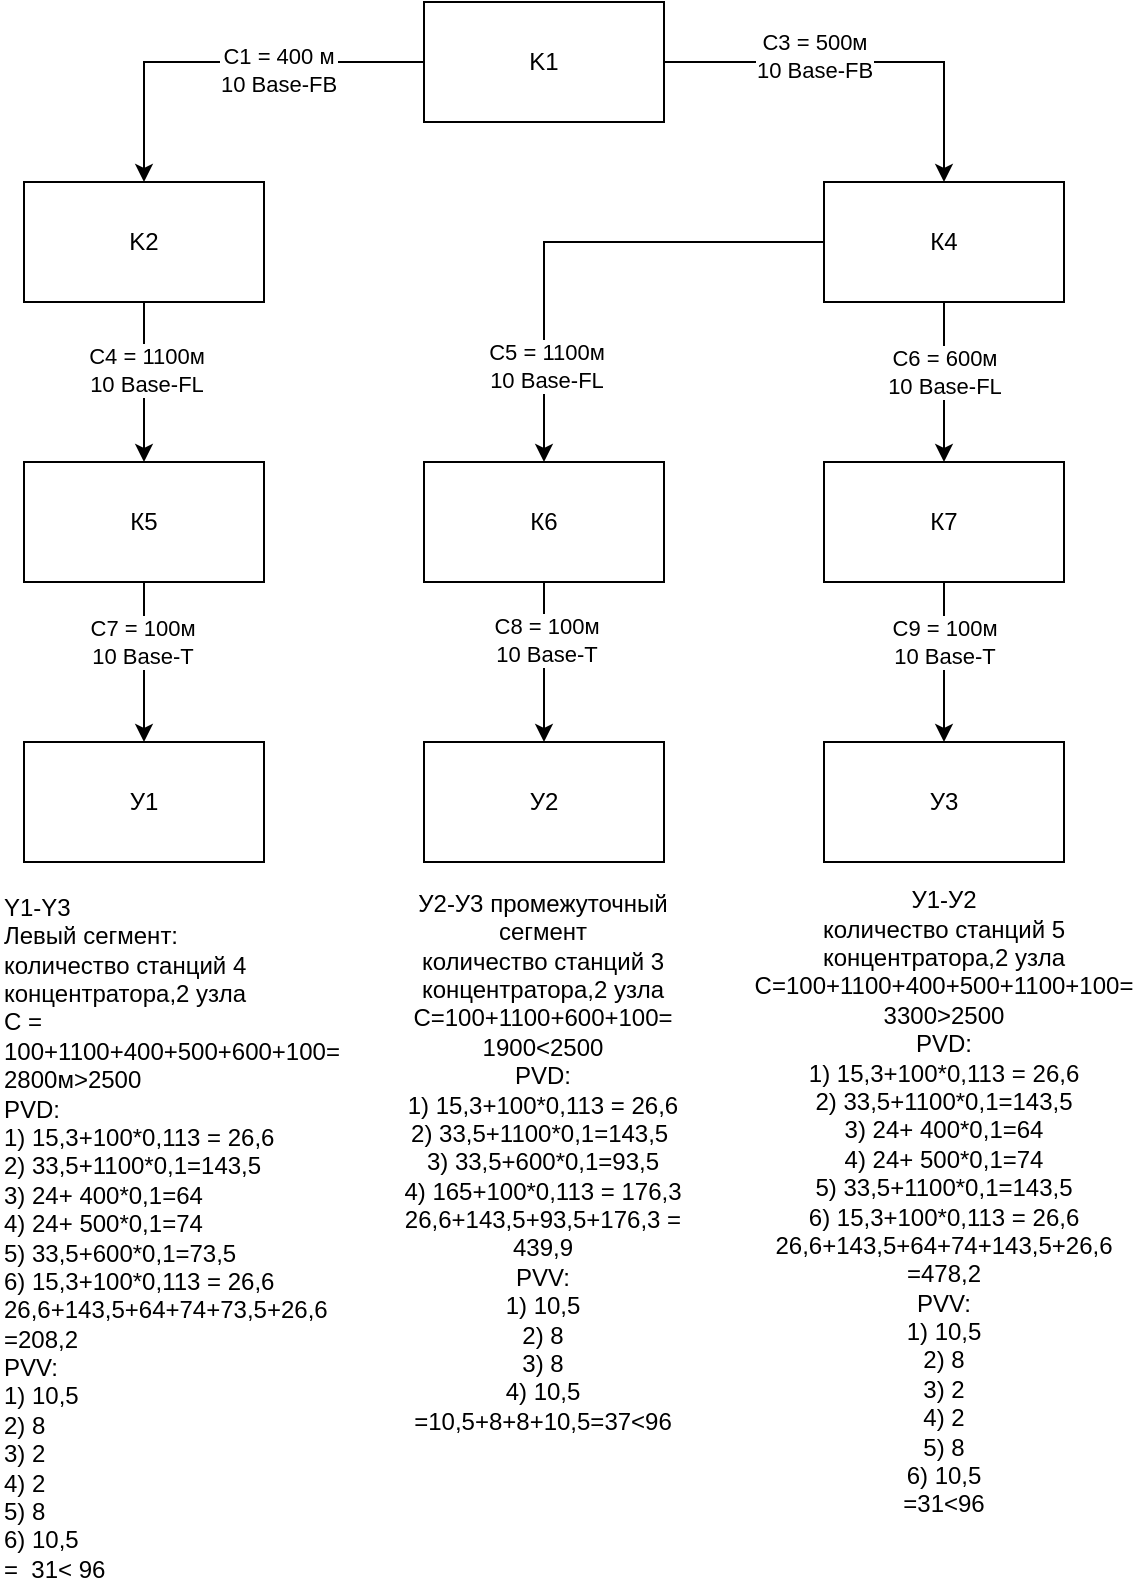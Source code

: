 <mxfile version="22.0.0" type="device">
  <diagram name="Страница — 1" id="6mRZ-7XKjVa5VfgfthrY">
    <mxGraphModel dx="1048" dy="533" grid="1" gridSize="10" guides="1" tooltips="1" connect="1" arrows="1" fold="1" page="1" pageScale="1" pageWidth="827" pageHeight="1169" math="0" shadow="0">
      <root>
        <mxCell id="0" />
        <mxCell id="1" parent="0" />
        <mxCell id="p0NFXdvs6kj_jaqtvd8l-5" value="" style="edgeStyle=orthogonalEdgeStyle;rounded=0;orthogonalLoop=1;jettySize=auto;html=1;" parent="1" source="p0NFXdvs6kj_jaqtvd8l-1" target="p0NFXdvs6kj_jaqtvd8l-4" edge="1">
          <mxGeometry relative="1" as="geometry" />
        </mxCell>
        <mxCell id="p0NFXdvs6kj_jaqtvd8l-8" value="C1 = 400 м&lt;br&gt;10 Base-FB" style="edgeLabel;html=1;align=center;verticalAlign=middle;resizable=0;points=[];" parent="p0NFXdvs6kj_jaqtvd8l-5" vertex="1" connectable="0">
          <mxGeometry x="-0.268" y="4" relative="1" as="geometry">
            <mxPoint as="offset" />
          </mxGeometry>
        </mxCell>
        <mxCell id="p0NFXdvs6kj_jaqtvd8l-7" value="" style="edgeStyle=orthogonalEdgeStyle;rounded=0;orthogonalLoop=1;jettySize=auto;html=1;" parent="1" source="p0NFXdvs6kj_jaqtvd8l-1" target="p0NFXdvs6kj_jaqtvd8l-6" edge="1">
          <mxGeometry relative="1" as="geometry" />
        </mxCell>
        <mxCell id="p0NFXdvs6kj_jaqtvd8l-21" value="C3 = 500м&lt;br&gt;10 Base-FB" style="edgeLabel;html=1;align=center;verticalAlign=middle;resizable=0;points=[];" parent="p0NFXdvs6kj_jaqtvd8l-7" vertex="1" connectable="0">
          <mxGeometry x="-0.252" y="3" relative="1" as="geometry">
            <mxPoint as="offset" />
          </mxGeometry>
        </mxCell>
        <mxCell id="p0NFXdvs6kj_jaqtvd8l-1" value="K1" style="rounded=0;whiteSpace=wrap;html=1;" parent="1" vertex="1">
          <mxGeometry x="360" y="40" width="120" height="60" as="geometry" />
        </mxCell>
        <mxCell id="p0NFXdvs6kj_jaqtvd8l-10" value="" style="edgeStyle=orthogonalEdgeStyle;rounded=0;orthogonalLoop=1;jettySize=auto;html=1;" parent="1" source="p0NFXdvs6kj_jaqtvd8l-4" target="p0NFXdvs6kj_jaqtvd8l-9" edge="1">
          <mxGeometry relative="1" as="geometry" />
        </mxCell>
        <mxCell id="p0NFXdvs6kj_jaqtvd8l-22" value="С4 = 1100м&lt;br&gt;10 Base-FL " style="edgeLabel;html=1;align=center;verticalAlign=middle;resizable=0;points=[];" parent="p0NFXdvs6kj_jaqtvd8l-10" vertex="1" connectable="0">
          <mxGeometry x="-0.16" y="1" relative="1" as="geometry">
            <mxPoint as="offset" />
          </mxGeometry>
        </mxCell>
        <mxCell id="p0NFXdvs6kj_jaqtvd8l-4" value="K2" style="rounded=0;whiteSpace=wrap;html=1;" parent="1" vertex="1">
          <mxGeometry x="160" y="130" width="120" height="60" as="geometry" />
        </mxCell>
        <mxCell id="p0NFXdvs6kj_jaqtvd8l-12" value="" style="edgeStyle=orthogonalEdgeStyle;rounded=0;orthogonalLoop=1;jettySize=auto;html=1;" parent="1" source="p0NFXdvs6kj_jaqtvd8l-6" target="p0NFXdvs6kj_jaqtvd8l-11" edge="1">
          <mxGeometry relative="1" as="geometry" />
        </mxCell>
        <mxCell id="p0NFXdvs6kj_jaqtvd8l-23" value="С5 = 1100м &lt;br&gt;10 Base-FL " style="edgeLabel;html=1;align=center;verticalAlign=middle;resizable=0;points=[];" parent="p0NFXdvs6kj_jaqtvd8l-12" vertex="1" connectable="0">
          <mxGeometry x="0.613" y="1" relative="1" as="geometry">
            <mxPoint as="offset" />
          </mxGeometry>
        </mxCell>
        <mxCell id="p0NFXdvs6kj_jaqtvd8l-14" value="" style="edgeStyle=orthogonalEdgeStyle;rounded=0;orthogonalLoop=1;jettySize=auto;html=1;" parent="1" source="p0NFXdvs6kj_jaqtvd8l-6" target="p0NFXdvs6kj_jaqtvd8l-13" edge="1">
          <mxGeometry relative="1" as="geometry">
            <Array as="points">
              <mxPoint x="620" y="230" />
              <mxPoint x="620" y="230" />
            </Array>
          </mxGeometry>
        </mxCell>
        <mxCell id="p0NFXdvs6kj_jaqtvd8l-24" value="С6 = 600м&lt;br&gt;10 Base-FL " style="edgeLabel;html=1;align=center;verticalAlign=middle;resizable=0;points=[];" parent="p0NFXdvs6kj_jaqtvd8l-14" vertex="1" connectable="0">
          <mxGeometry x="-0.135" relative="1" as="geometry">
            <mxPoint as="offset" />
          </mxGeometry>
        </mxCell>
        <mxCell id="p0NFXdvs6kj_jaqtvd8l-6" value="К4" style="rounded=0;whiteSpace=wrap;html=1;" parent="1" vertex="1">
          <mxGeometry x="560" y="130" width="120" height="60" as="geometry" />
        </mxCell>
        <mxCell id="p0NFXdvs6kj_jaqtvd8l-16" value="" style="edgeStyle=orthogonalEdgeStyle;rounded=0;orthogonalLoop=1;jettySize=auto;html=1;" parent="1" source="p0NFXdvs6kj_jaqtvd8l-9" target="p0NFXdvs6kj_jaqtvd8l-15" edge="1">
          <mxGeometry relative="1" as="geometry" />
        </mxCell>
        <mxCell id="p0NFXdvs6kj_jaqtvd8l-25" value="С7 = 100м&lt;br&gt;10 Base-T " style="edgeLabel;html=1;align=center;verticalAlign=middle;resizable=0;points=[];" parent="p0NFXdvs6kj_jaqtvd8l-16" vertex="1" connectable="0">
          <mxGeometry x="-0.26" y="-1" relative="1" as="geometry">
            <mxPoint as="offset" />
          </mxGeometry>
        </mxCell>
        <mxCell id="p0NFXdvs6kj_jaqtvd8l-9" value="К5" style="rounded=0;whiteSpace=wrap;html=1;" parent="1" vertex="1">
          <mxGeometry x="160" y="270" width="120" height="60" as="geometry" />
        </mxCell>
        <mxCell id="p0NFXdvs6kj_jaqtvd8l-18" value="" style="edgeStyle=orthogonalEdgeStyle;rounded=0;orthogonalLoop=1;jettySize=auto;html=1;" parent="1" source="p0NFXdvs6kj_jaqtvd8l-11" target="p0NFXdvs6kj_jaqtvd8l-17" edge="1">
          <mxGeometry relative="1" as="geometry" />
        </mxCell>
        <mxCell id="p0NFXdvs6kj_jaqtvd8l-26" value="С8 = 100м&lt;br&gt;10 Base-T " style="edgeLabel;html=1;align=center;verticalAlign=middle;resizable=0;points=[];" parent="p0NFXdvs6kj_jaqtvd8l-18" vertex="1" connectable="0">
          <mxGeometry x="-0.285" y="1" relative="1" as="geometry">
            <mxPoint as="offset" />
          </mxGeometry>
        </mxCell>
        <mxCell id="p0NFXdvs6kj_jaqtvd8l-11" value="К6" style="rounded=0;whiteSpace=wrap;html=1;" parent="1" vertex="1">
          <mxGeometry x="360" y="270" width="120" height="60" as="geometry" />
        </mxCell>
        <mxCell id="p0NFXdvs6kj_jaqtvd8l-20" value="" style="edgeStyle=orthogonalEdgeStyle;rounded=0;orthogonalLoop=1;jettySize=auto;html=1;" parent="1" source="p0NFXdvs6kj_jaqtvd8l-13" target="p0NFXdvs6kj_jaqtvd8l-19" edge="1">
          <mxGeometry relative="1" as="geometry" />
        </mxCell>
        <mxCell id="p0NFXdvs6kj_jaqtvd8l-27" value="С9 = 100м&lt;br&gt;10 Base-T " style="edgeLabel;html=1;align=center;verticalAlign=middle;resizable=0;points=[];" parent="p0NFXdvs6kj_jaqtvd8l-20" vertex="1" connectable="0">
          <mxGeometry x="-0.51" relative="1" as="geometry">
            <mxPoint y="10" as="offset" />
          </mxGeometry>
        </mxCell>
        <mxCell id="p0NFXdvs6kj_jaqtvd8l-13" value="К7" style="rounded=0;whiteSpace=wrap;html=1;" parent="1" vertex="1">
          <mxGeometry x="560" y="270" width="120" height="60" as="geometry" />
        </mxCell>
        <mxCell id="p0NFXdvs6kj_jaqtvd8l-15" value="У1" style="rounded=0;whiteSpace=wrap;html=1;" parent="1" vertex="1">
          <mxGeometry x="160" y="410" width="120" height="60" as="geometry" />
        </mxCell>
        <mxCell id="p0NFXdvs6kj_jaqtvd8l-17" value="У2" style="rounded=0;whiteSpace=wrap;html=1;" parent="1" vertex="1">
          <mxGeometry x="360" y="410" width="120" height="60" as="geometry" />
        </mxCell>
        <mxCell id="p0NFXdvs6kj_jaqtvd8l-19" value="У3" style="rounded=0;whiteSpace=wrap;html=1;" parent="1" vertex="1">
          <mxGeometry x="560" y="410" width="120" height="60" as="geometry" />
        </mxCell>
        <mxCell id="p0NFXdvs6kj_jaqtvd8l-28" value="Y1-Y3&lt;br style=&quot;font-size: 12px;&quot;&gt;Левый сегмент:&lt;br style=&quot;font-size: 12px;&quot;&gt;количество станций 4 концентратора,2 узла&lt;br style=&quot;font-size: 12px;&quot;&gt;С = 100+1100+400+500+600+100= 2800м&amp;gt;2500&amp;nbsp;&lt;br style=&quot;font-size: 12px;&quot;&gt;PVD:&amp;nbsp;&lt;br style=&quot;font-size: 12px;&quot;&gt;1) 15,3+100*0,113 = 26,6&lt;br style=&quot;font-size: 12px;&quot;&gt;2) 33,5+1100*0,1=143,5&lt;br style=&quot;font-size: 12px;&quot;&gt;3) 24+ 400*0,1=64&lt;br&gt;4) 24+ 500*0,1=74&lt;br&gt;5) 33,5+600*0,1=73,5&lt;br&gt;6) 15,3+100*0,113 = 26,6&lt;br&gt;26,6+143,5+64+74+73,5+26,6 =208,2&lt;br style=&quot;font-size: 12px;&quot;&gt;PVV:&lt;br style=&quot;font-size: 12px;&quot;&gt;1) 10,5&lt;br style=&quot;font-size: 12px;&quot;&gt;2) 8&lt;br&gt;3) 2&lt;br&gt;4) 2&lt;br&gt;5) 8&lt;br&gt;6) 10,5&lt;br style=&quot;font-size: 12px;&quot;&gt;=&amp;nbsp; 31&amp;lt; 96" style="text;html=1;strokeColor=none;fillColor=none;align=left;verticalAlign=middle;whiteSpace=wrap;rounded=0;fontSize=12;" parent="1" vertex="1">
          <mxGeometry x="148" y="480" width="191" height="355" as="geometry" />
        </mxCell>
        <mxCell id="Xzj1vjTvDioFvtZW5ox7-2" value="У2-У3 промежуточный сегмент&lt;br&gt;количество станций 3 концентратора,2 узла&lt;br&gt;С=100+1100+600+100= 1900&amp;lt;2500&lt;br&gt;PVD:&lt;br&gt;1) 15,3+100*0,113 = 26,6&lt;br&gt;2) 33,5+1100*0,1=143,5&amp;nbsp;&lt;br&gt;3) 33,5+600*0,1=93,5&lt;br&gt;4)&amp;nbsp;165+100*0,113 = 176,3&lt;br&gt;26,6+143,5+93,5+176,3 = 439,9&lt;br&gt;&lt;span style=&quot;background-color: initial;&quot;&gt;PVV:&lt;br&gt;1) 10,5&lt;br&gt;2) 8&lt;br&gt;3) 8&lt;br&gt;4) 10,5&lt;br&gt;=10,5+8+8+10,5=37&amp;lt;96&lt;br&gt;&lt;/span&gt;" style="text;html=1;strokeColor=none;fillColor=none;align=center;verticalAlign=middle;whiteSpace=wrap;rounded=0;" parent="1" vertex="1">
          <mxGeometry x="339" y="480" width="161" height="280" as="geometry" />
        </mxCell>
        <mxCell id="Xzj1vjTvDioFvtZW5ox7-3" value="У1-У2&lt;br&gt;количество станций 5 концентратора,2 узла&lt;br&gt;С=100+1100+400+500+1100+100= 3300&amp;gt;2500&lt;br&gt;PVD:&lt;br&gt;1) 15,3+100*0,113 = 26,6&lt;br style=&quot;border-color: var(--border-color); text-align: left;&quot;&gt;&lt;span style=&quot;text-align: left;&quot;&gt;2) 33,5+1100*0,1=143,5&lt;/span&gt;&lt;br style=&quot;border-color: var(--border-color); text-align: left;&quot;&gt;&lt;span style=&quot;text-align: left;&quot;&gt;3) 24+ 400*0,1=64&lt;/span&gt;&lt;br style=&quot;border-color: var(--border-color); text-align: left;&quot;&gt;&lt;span style=&quot;text-align: left;&quot;&gt;4) 24+ 500*0,1=74&lt;/span&gt;&lt;br style=&quot;border-color: var(--border-color); text-align: left;&quot;&gt;&lt;span style=&quot;text-align: left;&quot;&gt;5) 33,5+1100*0,1=143,5&lt;/span&gt;&lt;br style=&quot;border-color: var(--border-color); text-align: left;&quot;&gt;&lt;span style=&quot;text-align: left;&quot;&gt;6) 15,3+100*0,113 = 26,6&lt;/span&gt;&lt;br style=&quot;border-color: var(--border-color); text-align: left;&quot;&gt;&lt;span style=&quot;text-align: left;&quot;&gt;26,6+143,5+64+74+143,5+26,6 =478,2&lt;/span&gt;&lt;br&gt;PVV:&lt;br&gt;&lt;span style=&quot;text-align: left;&quot;&gt;1) 10,5&lt;/span&gt;&lt;br style=&quot;border-color: var(--border-color); text-align: left;&quot;&gt;&lt;span style=&quot;text-align: left;&quot;&gt;2) 8&lt;/span&gt;&lt;br style=&quot;border-color: var(--border-color); text-align: left;&quot;&gt;&lt;span style=&quot;text-align: left;&quot;&gt;3) 2&lt;/span&gt;&lt;br style=&quot;border-color: var(--border-color); text-align: left;&quot;&gt;&lt;span style=&quot;text-align: left;&quot;&gt;4) 2&lt;/span&gt;&lt;br style=&quot;border-color: var(--border-color); text-align: left;&quot;&gt;&lt;span style=&quot;text-align: left;&quot;&gt;5) 8&lt;/span&gt;&lt;br style=&quot;border-color: var(--border-color); text-align: left;&quot;&gt;&lt;span style=&quot;text-align: left;&quot;&gt;6) 10,5&lt;br&gt;&lt;/span&gt;&lt;span style=&quot;background-color: initial;&quot;&gt;=31&amp;lt;96&lt;br&gt;&lt;/span&gt;" style="text;html=1;strokeColor=none;fillColor=none;align=center;verticalAlign=middle;whiteSpace=wrap;rounded=0;" parent="1" vertex="1">
          <mxGeometry x="550" y="480" width="140" height="320" as="geometry" />
        </mxCell>
      </root>
    </mxGraphModel>
  </diagram>
</mxfile>
